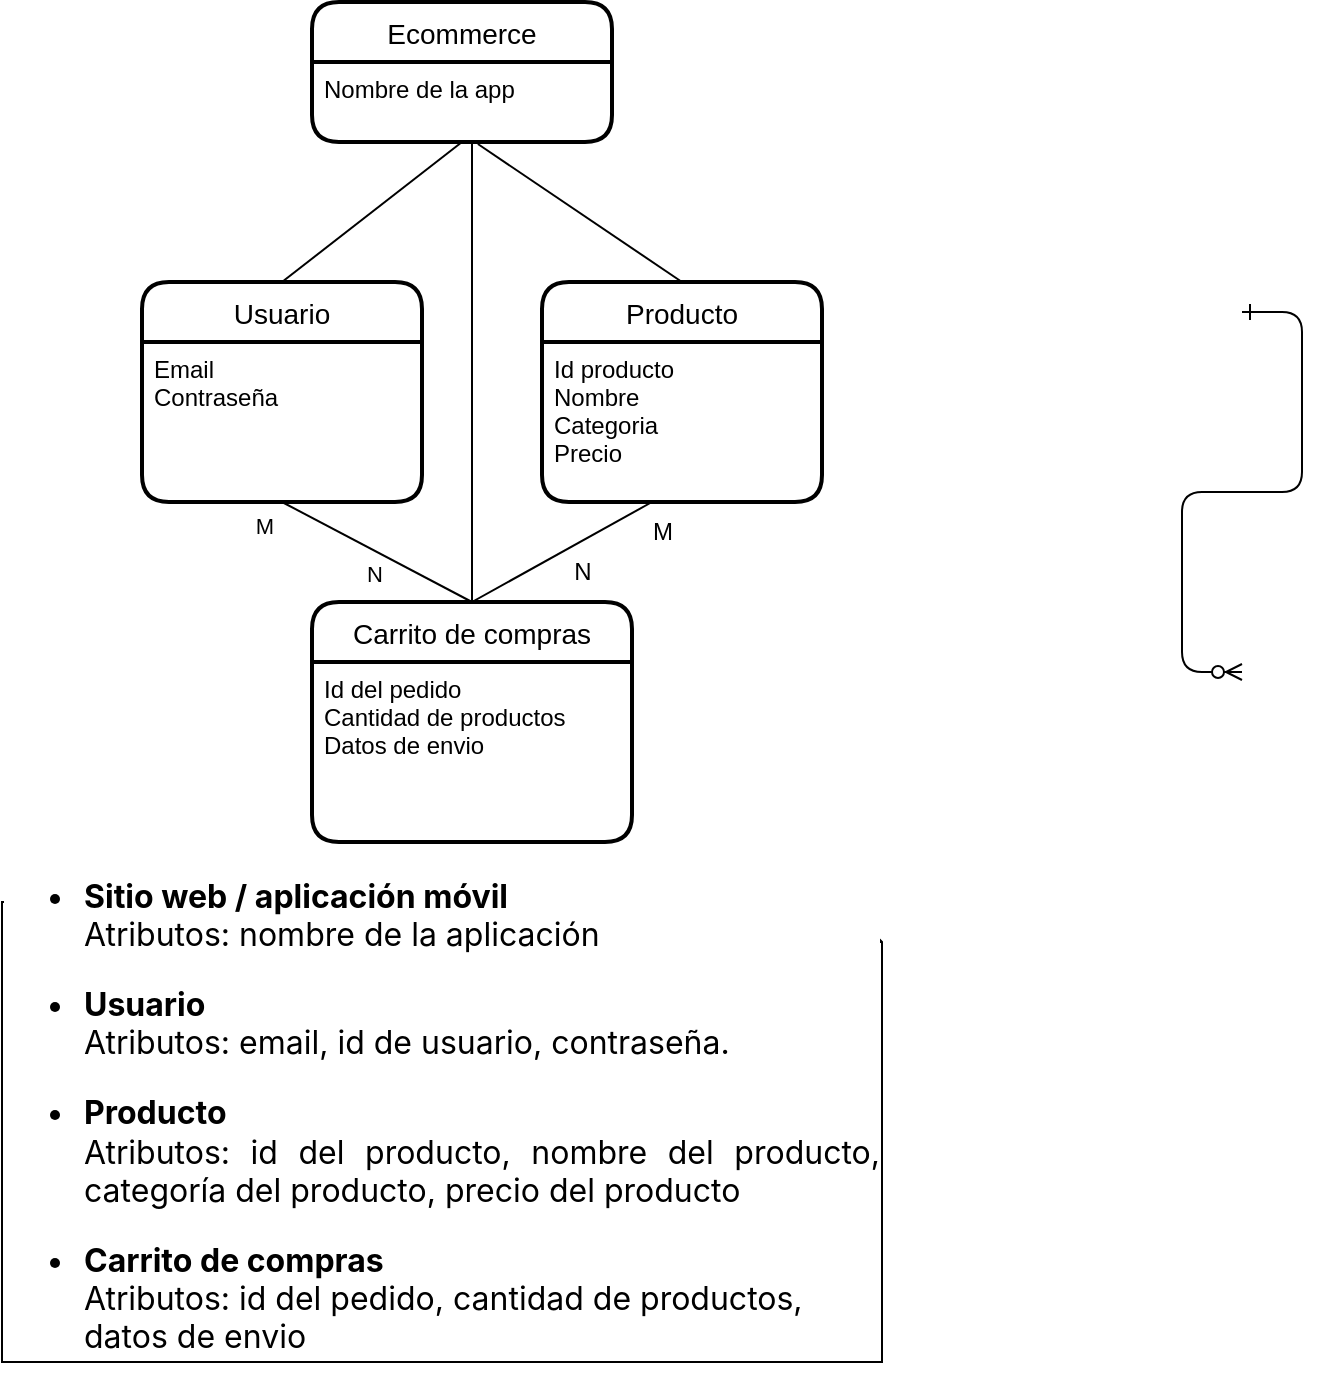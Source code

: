 <mxfile version="20.2.5" type="github">
  <diagram id="R2lEEEUBdFMjLlhIrx00" name="Page-1">
    <mxGraphModel dx="526" dy="520" grid="1" gridSize="10" guides="1" tooltips="1" connect="1" arrows="1" fold="1" page="1" pageScale="1" pageWidth="850" pageHeight="1100" math="0" shadow="0" extFonts="Permanent Marker^https://fonts.googleapis.com/css?family=Permanent+Marker">
      <root>
        <mxCell id="0" />
        <mxCell id="1" parent="0" />
        <mxCell id="C-vyLk0tnHw3VtMMgP7b-12" value="" style="edgeStyle=entityRelationEdgeStyle;endArrow=ERzeroToMany;startArrow=ERone;endFill=1;startFill=0;" parent="1" edge="1">
          <mxGeometry width="100" height="100" relative="1" as="geometry">
            <mxPoint x="700" y="175" as="sourcePoint" />
            <mxPoint x="700" y="355" as="targetPoint" />
          </mxGeometry>
        </mxCell>
        <mxCell id="NxoZXvzuUthPn0wsJfFL-3" value="Producto" style="swimlane;childLayout=stackLayout;horizontal=1;startSize=30;horizontalStack=0;rounded=1;fontSize=14;fontStyle=0;strokeWidth=2;resizeParent=0;resizeLast=1;shadow=0;dashed=0;align=center;" vertex="1" parent="1">
          <mxGeometry x="350" y="160" width="140" height="110" as="geometry" />
        </mxCell>
        <mxCell id="NxoZXvzuUthPn0wsJfFL-4" value="Id producto&#xa;Nombre&#xa;Categoria&#xa;Precio" style="align=left;strokeColor=none;fillColor=none;spacingLeft=4;fontSize=12;verticalAlign=top;resizable=0;rotatable=0;part=1;" vertex="1" parent="NxoZXvzuUthPn0wsJfFL-3">
          <mxGeometry y="30" width="140" height="80" as="geometry" />
        </mxCell>
        <mxCell id="NxoZXvzuUthPn0wsJfFL-32" value="" style="endArrow=none;html=1;rounded=0;exitX=0.5;exitY=0;exitDx=0;exitDy=0;" edge="1" parent="NxoZXvzuUthPn0wsJfFL-3" source="NxoZXvzuUthPn0wsJfFL-13">
          <mxGeometry relative="1" as="geometry">
            <mxPoint x="-105" y="110" as="sourcePoint" />
            <mxPoint x="55" y="110" as="targetPoint" />
          </mxGeometry>
        </mxCell>
        <mxCell id="NxoZXvzuUthPn0wsJfFL-10" value="&lt;ul style=&quot;box-sizing: border-box; margin-top: 0px; margin-bottom: 1rem; font-family: Poppins, -apple-system, blinkmacsystemfont, &amp;quot;Segoe UI&amp;quot;, roboto, &amp;quot;Helvetica Neue&amp;quot;, arial, &amp;quot;Noto Sans&amp;quot;, sans-serif, &amp;quot;Apple Color Emoji&amp;quot;, &amp;quot;Segoe UI Emoji&amp;quot;, &amp;quot;Segoe UI Symbol&amp;quot;, &amp;quot;Noto Color Emoji&amp;quot;; font-size: 16px; text-align: left; background-color: rgb(255, 255, 255);&quot;&gt;&lt;li style=&quot;box-sizing: border-box;&quot;&gt;&lt;span style=&quot;box-sizing: border-box; font-weight: bolder;&quot;&gt;Sitio web / aplicación móvil&lt;/span&gt;&lt;/li&gt;&lt;p style=&quot;box-sizing: border-box; margin-top: 0px; margin-bottom: 1rem; text-align: justify;&quot;&gt;Atributos: nombre de la aplicación&lt;/p&gt;&lt;li style=&quot;box-sizing: border-box;&quot;&gt;&lt;b&gt;Usuario&lt;/b&gt;&lt;/li&gt;&lt;p style=&quot;box-sizing: border-box; margin-top: 0px; margin-bottom: 1rem; text-align: justify;&quot;&gt;Atributos: email, id de usuario, contraseña.&lt;/p&gt;&lt;li style=&quot;box-sizing: border-box;&quot;&gt;&lt;span style=&quot;box-sizing: border-box; font-weight: bolder;&quot;&gt;Producto&lt;/span&gt;&lt;/li&gt;&lt;p style=&quot;box-sizing: border-box; margin-top: 0px; margin-bottom: 1rem; text-align: justify;&quot;&gt;Atributos: id del producto, nombre del producto, categoría del producto, precio del producto&lt;/p&gt;&lt;li&gt;&lt;span style=&quot;text-align: left; background-color: rgb(255, 255, 255); font-family: Poppins, -apple-system, blinkmacsystemfont, &amp;quot;Segoe UI&amp;quot;, roboto, &amp;quot;Helvetica Neue&amp;quot;, arial, &amp;quot;Noto Sans&amp;quot;, sans-serif, &amp;quot;Apple Color Emoji&amp;quot;, &amp;quot;Segoe UI Emoji&amp;quot;, &amp;quot;Segoe UI Symbol&amp;quot;, &amp;quot;Noto Color Emoji&amp;quot;; font-size: 16px;&quot;&gt;&lt;b&gt;Carrito de compras&lt;br&gt;&lt;/b&gt;&lt;/span&gt;Atributos: id del pedido, cantidad de productos, datos de envio&lt;/li&gt;&lt;/ul&gt;" style="shape=note;size=20;whiteSpace=wrap;html=1;" vertex="1" parent="1">
          <mxGeometry x="80" y="470" width="440" height="230" as="geometry" />
        </mxCell>
        <mxCell id="NxoZXvzuUthPn0wsJfFL-13" value="Carrito de compras" style="swimlane;childLayout=stackLayout;horizontal=1;startSize=30;horizontalStack=0;rounded=1;fontSize=14;fontStyle=0;strokeWidth=2;resizeParent=0;resizeLast=1;shadow=0;dashed=0;align=center;" vertex="1" parent="1">
          <mxGeometry x="235" y="320" width="160" height="120" as="geometry" />
        </mxCell>
        <mxCell id="NxoZXvzuUthPn0wsJfFL-14" value="Id del pedido&#xa;Cantidad de productos&#xa;Datos de envio" style="align=left;strokeColor=none;fillColor=none;spacingLeft=4;fontSize=12;verticalAlign=top;resizable=0;rotatable=0;part=1;" vertex="1" parent="NxoZXvzuUthPn0wsJfFL-13">
          <mxGeometry y="30" width="160" height="90" as="geometry" />
        </mxCell>
        <mxCell id="NxoZXvzuUthPn0wsJfFL-33" value="" style="endArrow=none;html=1;rounded=0;entryX=0.5;entryY=0;entryDx=0;entryDy=0;exitX=0.5;exitY=1;exitDx=0;exitDy=0;" edge="1" parent="1" source="NxoZXvzuUthPn0wsJfFL-2" target="NxoZXvzuUthPn0wsJfFL-13">
          <mxGeometry relative="1" as="geometry">
            <mxPoint x="180" y="269" as="sourcePoint" />
            <mxPoint x="340" y="269" as="targetPoint" />
          </mxGeometry>
        </mxCell>
        <mxCell id="NxoZXvzuUthPn0wsJfFL-39" value="M" style="edgeLabel;html=1;align=center;verticalAlign=middle;resizable=0;points=[];" vertex="1" connectable="0" parent="NxoZXvzuUthPn0wsJfFL-33">
          <mxGeometry x="-0.286" y="7" relative="1" as="geometry">
            <mxPoint x="-47" as="offset" />
          </mxGeometry>
        </mxCell>
        <mxCell id="NxoZXvzuUthPn0wsJfFL-40" value="N" style="edgeLabel;html=1;align=center;verticalAlign=middle;resizable=0;points=[];" vertex="1" connectable="0" parent="NxoZXvzuUthPn0wsJfFL-33">
          <mxGeometry x="0.062" y="-10" relative="1" as="geometry">
            <mxPoint as="offset" />
          </mxGeometry>
        </mxCell>
        <mxCell id="NxoZXvzuUthPn0wsJfFL-34" value="" style="endArrow=none;html=1;rounded=0;entryX=0.5;entryY=0;entryDx=0;entryDy=0;startArrow=none;exitX=0.553;exitY=1.025;exitDx=0;exitDy=0;exitPerimeter=0;" edge="1" parent="1" source="NxoZXvzuUthPn0wsJfFL-6" target="NxoZXvzuUthPn0wsJfFL-3">
          <mxGeometry relative="1" as="geometry">
            <mxPoint x="310" y="80" as="sourcePoint" />
            <mxPoint x="420" y="210" as="targetPoint" />
            <Array as="points" />
          </mxGeometry>
        </mxCell>
        <mxCell id="NxoZXvzuUthPn0wsJfFL-36" value="" style="endArrow=none;html=1;rounded=0;entryX=0.5;entryY=0;entryDx=0;entryDy=0;" edge="1" parent="1" target="NxoZXvzuUthPn0wsJfFL-13">
          <mxGeometry relative="1" as="geometry">
            <mxPoint x="315" y="90" as="sourcePoint" />
            <mxPoint x="420" y="210" as="targetPoint" />
          </mxGeometry>
        </mxCell>
        <mxCell id="NxoZXvzuUthPn0wsJfFL-5" value="Ecommerce" style="swimlane;childLayout=stackLayout;horizontal=1;startSize=30;horizontalStack=0;rounded=1;fontSize=14;fontStyle=0;strokeWidth=2;resizeParent=0;resizeLast=1;shadow=0;dashed=0;align=center;" vertex="1" parent="1">
          <mxGeometry x="235" y="20" width="150" height="70" as="geometry" />
        </mxCell>
        <mxCell id="NxoZXvzuUthPn0wsJfFL-6" value="Nombre de la app" style="align=left;strokeColor=none;fillColor=none;spacingLeft=4;fontSize=12;verticalAlign=top;resizable=0;rotatable=0;part=1;" vertex="1" parent="NxoZXvzuUthPn0wsJfFL-5">
          <mxGeometry y="30" width="150" height="40" as="geometry" />
        </mxCell>
        <mxCell id="NxoZXvzuUthPn0wsJfFL-7" style="edgeStyle=orthogonalEdgeStyle;rounded=0;orthogonalLoop=1;jettySize=auto;html=1;exitX=0.5;exitY=1;exitDx=0;exitDy=0;" edge="1" parent="NxoZXvzuUthPn0wsJfFL-5" source="NxoZXvzuUthPn0wsJfFL-6" target="NxoZXvzuUthPn0wsJfFL-6">
          <mxGeometry relative="1" as="geometry" />
        </mxCell>
        <mxCell id="NxoZXvzuUthPn0wsJfFL-37" value="" style="endArrow=none;html=1;rounded=0;entryX=0.5;entryY=1;entryDx=0;entryDy=0;startArrow=none;exitX=0.5;exitY=0;exitDx=0;exitDy=0;" edge="1" parent="1" source="NxoZXvzuUthPn0wsJfFL-1" target="NxoZXvzuUthPn0wsJfFL-6">
          <mxGeometry relative="1" as="geometry">
            <mxPoint x="190" y="160" as="sourcePoint" />
            <mxPoint x="440" y="160" as="targetPoint" />
            <Array as="points" />
          </mxGeometry>
        </mxCell>
        <mxCell id="NxoZXvzuUthPn0wsJfFL-1" value="Usuario" style="swimlane;childLayout=stackLayout;horizontal=1;startSize=30;horizontalStack=0;rounded=1;fontSize=14;fontStyle=0;strokeWidth=2;resizeParent=0;resizeLast=1;shadow=0;dashed=0;align=center;" vertex="1" parent="1">
          <mxGeometry x="150" y="160" width="140" height="110" as="geometry" />
        </mxCell>
        <mxCell id="NxoZXvzuUthPn0wsJfFL-2" value="Email&#xa;Contraseña" style="align=left;strokeColor=none;fillColor=none;spacingLeft=4;fontSize=12;verticalAlign=top;resizable=0;rotatable=0;part=1;" vertex="1" parent="NxoZXvzuUthPn0wsJfFL-1">
          <mxGeometry y="30" width="140" height="80" as="geometry" />
        </mxCell>
        <mxCell id="NxoZXvzuUthPn0wsJfFL-41" value="N" style="text;html=1;align=center;verticalAlign=middle;resizable=0;points=[];autosize=1;strokeColor=none;fillColor=none;" vertex="1" parent="1">
          <mxGeometry x="355" y="290" width="30" height="30" as="geometry" />
        </mxCell>
        <mxCell id="NxoZXvzuUthPn0wsJfFL-42" value="M" style="text;html=1;align=center;verticalAlign=middle;resizable=0;points=[];autosize=1;strokeColor=none;fillColor=none;" vertex="1" parent="1">
          <mxGeometry x="395" y="270" width="30" height="30" as="geometry" />
        </mxCell>
      </root>
    </mxGraphModel>
  </diagram>
</mxfile>
